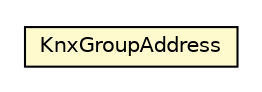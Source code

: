 #!/usr/local/bin/dot
#
# Class diagram 
# Generated by UMLGraph version R5_6-24-gf6e263 (http://www.umlgraph.org/)
#

digraph G {
	edge [fontname="Helvetica",fontsize=10,labelfontname="Helvetica",labelfontsize=10];
	node [fontname="Helvetica",fontsize=10,shape=plaintext];
	nodesep=0.25;
	ranksep=0.5;
	// org.universAAL.lddi.knx.utils.KnxGroupAddress
	c4888663 [label=<<table title="org.universAAL.lddi.knx.utils.KnxGroupAddress" border="0" cellborder="1" cellspacing="0" cellpadding="2" port="p" bgcolor="lemonChiffon" href="./KnxGroupAddress.html">
		<tr><td><table border="0" cellspacing="0" cellpadding="1">
<tr><td align="center" balign="center"> KnxGroupAddress </td></tr>
		</table></td></tr>
		</table>>, URL="./KnxGroupAddress.html", fontname="Helvetica", fontcolor="black", fontsize=10.0];
}

